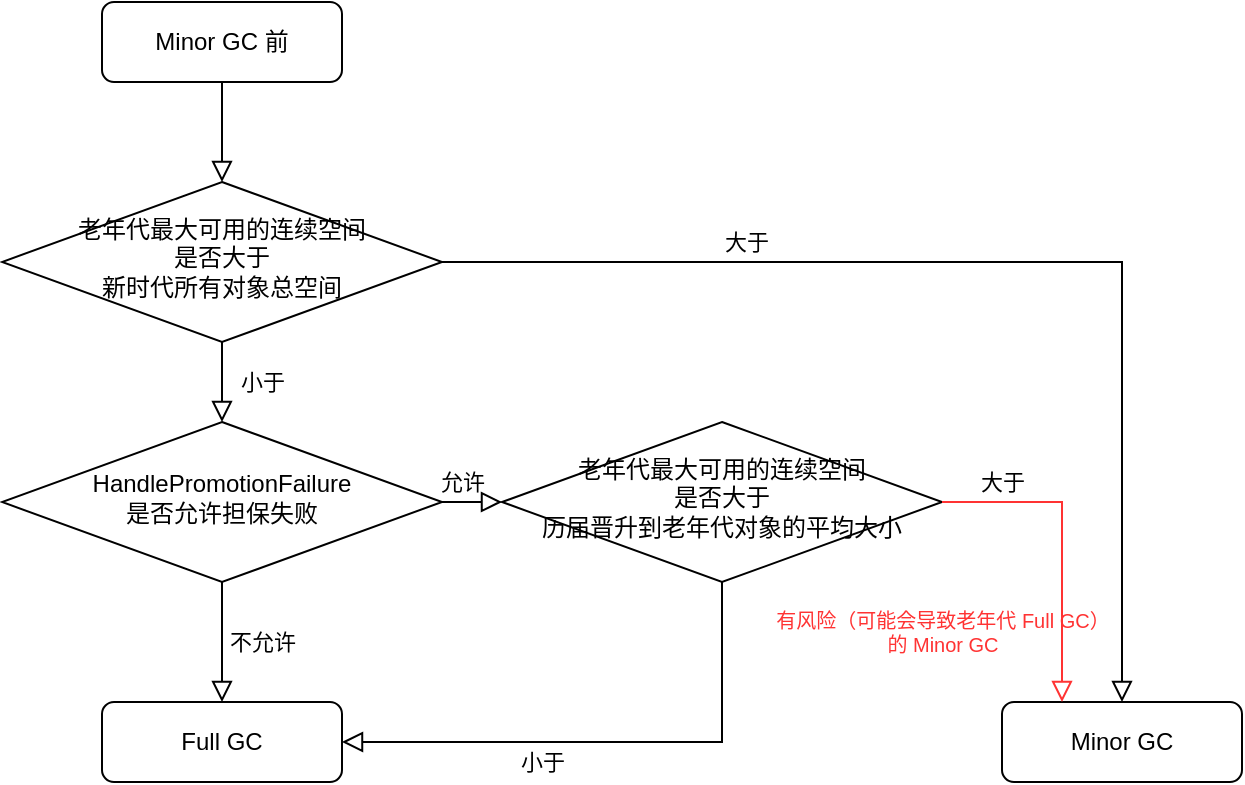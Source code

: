 <mxfile version="13.9.9" type="device"><diagram id="C5RBs43oDa-KdzZeNtuy" name="Page-1"><mxGraphModel dx="1038" dy="607" grid="1" gridSize="10" guides="1" tooltips="1" connect="1" arrows="1" fold="1" page="1" pageScale="1" pageWidth="827" pageHeight="1169" math="0" shadow="0"><root><mxCell id="WIyWlLk6GJQsqaUBKTNV-0"/><mxCell id="WIyWlLk6GJQsqaUBKTNV-1" parent="WIyWlLk6GJQsqaUBKTNV-0"/><mxCell id="WIyWlLk6GJQsqaUBKTNV-2" value="" style="rounded=0;html=1;jettySize=auto;orthogonalLoop=1;fontSize=11;endArrow=block;endFill=0;endSize=8;strokeWidth=1;shadow=0;labelBackgroundColor=none;edgeStyle=orthogonalEdgeStyle;" parent="WIyWlLk6GJQsqaUBKTNV-1" source="WIyWlLk6GJQsqaUBKTNV-3" target="WIyWlLk6GJQsqaUBKTNV-6" edge="1"><mxGeometry relative="1" as="geometry"/></mxCell><mxCell id="WIyWlLk6GJQsqaUBKTNV-3" value="Minor GC 前" style="rounded=1;whiteSpace=wrap;html=1;fontSize=12;glass=0;strokeWidth=1;shadow=0;" parent="WIyWlLk6GJQsqaUBKTNV-1" vertex="1"><mxGeometry x="160" y="80" width="120" height="40" as="geometry"/></mxCell><mxCell id="WIyWlLk6GJQsqaUBKTNV-4" value="小于" style="rounded=0;html=1;jettySize=auto;orthogonalLoop=1;fontSize=11;endArrow=block;endFill=0;endSize=8;strokeWidth=1;shadow=0;labelBackgroundColor=none;edgeStyle=orthogonalEdgeStyle;" parent="WIyWlLk6GJQsqaUBKTNV-1" source="WIyWlLk6GJQsqaUBKTNV-6" target="WIyWlLk6GJQsqaUBKTNV-10" edge="1"><mxGeometry y="20" relative="1" as="geometry"><mxPoint as="offset"/></mxGeometry></mxCell><mxCell id="WIyWlLk6GJQsqaUBKTNV-5" value="大于" style="edgeStyle=orthogonalEdgeStyle;rounded=0;html=1;jettySize=auto;orthogonalLoop=1;fontSize=11;endArrow=block;endFill=0;endSize=8;strokeWidth=1;shadow=0;labelBackgroundColor=none;entryX=0.5;entryY=0;entryDx=0;entryDy=0;" parent="WIyWlLk6GJQsqaUBKTNV-1" source="WIyWlLk6GJQsqaUBKTNV-6" target="WIyWlLk6GJQsqaUBKTNV-12" edge="1"><mxGeometry x="-0.458" y="10" relative="1" as="geometry"><mxPoint as="offset"/><mxPoint x="520" y="210" as="targetPoint"/><Array as="points"><mxPoint x="670" y="210"/></Array></mxGeometry></mxCell><mxCell id="WIyWlLk6GJQsqaUBKTNV-6" value="老年代最大可用的连续空间&lt;br&gt;是否大于&lt;br&gt;新时代所有对象总空间" style="rhombus;whiteSpace=wrap;html=1;shadow=0;fontFamily=Helvetica;fontSize=12;align=center;strokeWidth=1;spacing=6;spacingTop=-4;" parent="WIyWlLk6GJQsqaUBKTNV-1" vertex="1"><mxGeometry x="110" y="170" width="220" height="80" as="geometry"/></mxCell><mxCell id="WIyWlLk6GJQsqaUBKTNV-8" value="不允许" style="rounded=0;html=1;jettySize=auto;orthogonalLoop=1;fontSize=11;endArrow=block;endFill=0;endSize=8;strokeWidth=1;shadow=0;labelBackgroundColor=none;edgeStyle=orthogonalEdgeStyle;" parent="WIyWlLk6GJQsqaUBKTNV-1" source="WIyWlLk6GJQsqaUBKTNV-10" target="WIyWlLk6GJQsqaUBKTNV-11" edge="1"><mxGeometry y="20" relative="1" as="geometry"><mxPoint as="offset"/></mxGeometry></mxCell><mxCell id="WIyWlLk6GJQsqaUBKTNV-10" value="HandlePromotionFailure&lt;br&gt;是否允许担保失败" style="rhombus;whiteSpace=wrap;html=1;shadow=0;fontFamily=Helvetica;fontSize=12;align=center;strokeWidth=1;spacing=6;spacingTop=-4;" parent="WIyWlLk6GJQsqaUBKTNV-1" vertex="1"><mxGeometry x="110" y="290" width="220" height="80" as="geometry"/></mxCell><mxCell id="WIyWlLk6GJQsqaUBKTNV-11" value="Full GC" style="rounded=1;whiteSpace=wrap;html=1;fontSize=12;glass=0;strokeWidth=1;shadow=0;" parent="WIyWlLk6GJQsqaUBKTNV-1" vertex="1"><mxGeometry x="160" y="430" width="120" height="40" as="geometry"/></mxCell><mxCell id="WIyWlLk6GJQsqaUBKTNV-12" value="Minor GC" style="rounded=1;whiteSpace=wrap;html=1;fontSize=12;glass=0;strokeWidth=1;shadow=0;" parent="WIyWlLk6GJQsqaUBKTNV-1" vertex="1"><mxGeometry x="610" y="430" width="120" height="40" as="geometry"/></mxCell><mxCell id="0YOMqZiiKrc4i5Eq6vMA-1" value="允许" style="rounded=0;html=1;jettySize=auto;orthogonalLoop=1;fontSize=11;endArrow=block;endFill=0;endSize=8;strokeWidth=1;shadow=0;labelBackgroundColor=none;edgeStyle=orthogonalEdgeStyle;exitX=1;exitY=0.5;exitDx=0;exitDy=0;entryX=0;entryY=0.5;entryDx=0;entryDy=0;" parent="WIyWlLk6GJQsqaUBKTNV-1" source="WIyWlLk6GJQsqaUBKTNV-10" target="PhIf9Q6RRn9mrnOP6bFy-1" edge="1"><mxGeometry x="-0.333" y="10" relative="1" as="geometry"><mxPoint as="offset"/><mxPoint x="230" y="380" as="sourcePoint"/><mxPoint x="370" y="330" as="targetPoint"/></mxGeometry></mxCell><mxCell id="0YOMqZiiKrc4i5Eq6vMA-2" value="有风险（可能会导致老年代 Full GC）&lt;br&gt;的 Minor GC" style="text;html=1;align=center;verticalAlign=middle;resizable=0;points=[];autosize=1;fontSize=10;fontColor=#FF3333;" parent="WIyWlLk6GJQsqaUBKTNV-1" vertex="1"><mxGeometry x="490" y="380" width="180" height="30" as="geometry"/></mxCell><mxCell id="PhIf9Q6RRn9mrnOP6bFy-1" value="老年代最大可用的连续空间&lt;br&gt;是否大于&lt;br&gt;历届晋升到老年代对象的平均大小" style="rhombus;whiteSpace=wrap;html=1;shadow=0;fontFamily=Helvetica;fontSize=12;align=center;strokeWidth=1;spacing=6;spacingTop=-4;" vertex="1" parent="WIyWlLk6GJQsqaUBKTNV-1"><mxGeometry x="360" y="290" width="220" height="80" as="geometry"/></mxCell><mxCell id="PhIf9Q6RRn9mrnOP6bFy-3" value="小于" style="rounded=0;html=1;jettySize=auto;orthogonalLoop=1;fontSize=11;endArrow=block;endFill=0;endSize=8;strokeWidth=1;shadow=0;labelBackgroundColor=none;edgeStyle=orthogonalEdgeStyle;entryX=1;entryY=0.5;entryDx=0;entryDy=0;exitX=0.5;exitY=1;exitDx=0;exitDy=0;" edge="1" parent="WIyWlLk6GJQsqaUBKTNV-1" source="PhIf9Q6RRn9mrnOP6bFy-1" target="WIyWlLk6GJQsqaUBKTNV-11"><mxGeometry x="0.259" y="10" relative="1" as="geometry"><mxPoint as="offset"/><mxPoint x="230" y="260" as="sourcePoint"/><mxPoint x="230" y="300" as="targetPoint"/></mxGeometry></mxCell><mxCell id="PhIf9Q6RRn9mrnOP6bFy-4" value="大于" style="edgeStyle=orthogonalEdgeStyle;rounded=0;html=1;jettySize=auto;orthogonalLoop=1;fontSize=11;endArrow=block;endFill=0;endSize=8;strokeWidth=1;shadow=0;labelBackgroundColor=none;entryX=0.25;entryY=0;entryDx=0;entryDy=0;exitX=1;exitY=0.5;exitDx=0;exitDy=0;fillColor=#f8cecc;strokeColor=#FF3333;" edge="1" parent="WIyWlLk6GJQsqaUBKTNV-1" source="PhIf9Q6RRn9mrnOP6bFy-1" target="WIyWlLk6GJQsqaUBKTNV-12"><mxGeometry x="-0.625" y="10" relative="1" as="geometry"><mxPoint as="offset"/><mxPoint x="680" y="440" as="targetPoint"/><Array as="points"><mxPoint x="640" y="330"/></Array><mxPoint x="340" y="220" as="sourcePoint"/></mxGeometry></mxCell></root></mxGraphModel></diagram></mxfile>
